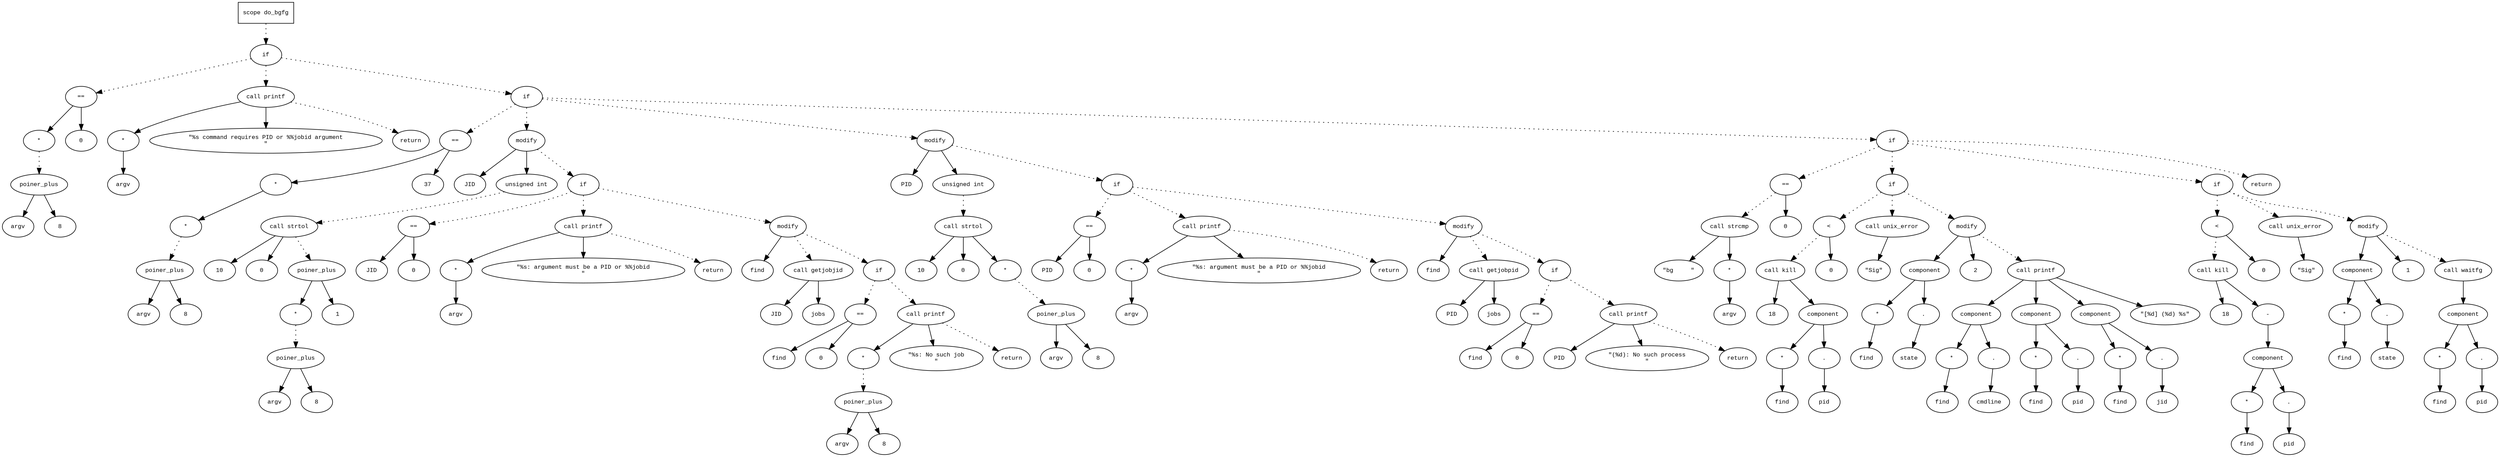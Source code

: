 digraph AST {
  graph [fontname="Times New Roman",fontsize=10];
  node  [fontname="Courier New",fontsize=10];
  edge  [fontname="Times New Roman",fontsize=10];

  node1 [label="scope do_bgfg",shape=box];
  node2 [label="if",shape=ellipse];
  node1 -> node2 [style=dotted];
  node3 [label="==",shape=ellipse];
  node4 [label="*",shape=ellipse];
  node5 [label="poiner_plus",shape=ellipse];
  node6 [label="argv",shape=ellipse];
  node5 -> node6;
  node7 [label="8",shape=ellipse];
  node5 -> node7;
  node4 -> node5 [style=dotted];
  node3 -> node4;
  node8 [label="0",shape=ellipse];
  node3 -> node8;
  node2 -> node3 [style=dotted];
  node9 [label="call printf",shape=ellipse];
  node10 [label="*",shape=ellipse];
  node11 [label="argv",shape=ellipse];
  node10 -> node11;
  node9 -> node10;
  node12 [label="\"%s command requires PID or %%jobid argument
\"",shape=ellipse];
  node9 -> node12;
  node2 -> node9 [style=dotted];
  node13 [label="return",shape=ellipse];
  node9 -> node13 [style=dotted];
  node14 [label="if",shape=ellipse];
  node2 -> node14 [style=dotted];
  node15 [label="==",shape=ellipse];
  node16 [label="*",shape=ellipse];
  node17 [label="*",shape=ellipse];
  node18 [label="poiner_plus",shape=ellipse];
  node19 [label="argv",shape=ellipse];
  node18 -> node19;
  node20 [label="8",shape=ellipse];
  node18 -> node20;
  node17 -> node18 [style=dotted];
  node16 -> node17;
  node15 -> node16;
  node21 [label="37",shape=ellipse];
  node15 -> node21;
  node14 -> node15 [style=dotted];
  node22 [label="modify",shape=ellipse];
  node23 [label="JID",shape=ellipse];
  node22 -> node23;
  node24 [label="unsigned int",shape=ellipse];
  node25 [label="call strtol",shape=ellipse];
  node26 [label="10",shape=ellipse];
  node25 -> node26;
  node27 [label="0",shape=ellipse];
  node25 -> node27;
  node28 [label="poiner_plus",shape=ellipse];
  node29 [label="*",shape=ellipse];
  node30 [label="poiner_plus",shape=ellipse];
  node31 [label="argv",shape=ellipse];
  node30 -> node31;
  node32 [label="8",shape=ellipse];
  node30 -> node32;
  node29 -> node30 [style=dotted];
  node28 -> node29;
  node33 [label="1",shape=ellipse];
  node28 -> node33;
  node25 -> node28 [style=dotted];
  node24 -> node25 [style=dotted];
  node22 -> node24;
  node14 -> node22 [style=dotted];
  node34 [label="if",shape=ellipse];
  node22 -> node34 [style=dotted];
  node35 [label="==",shape=ellipse];
  node36 [label="JID",shape=ellipse];
  node35 -> node36;
  node37 [label="0",shape=ellipse];
  node35 -> node37;
  node34 -> node35 [style=dotted];
  node38 [label="call printf",shape=ellipse];
  node39 [label="*",shape=ellipse];
  node40 [label="argv",shape=ellipse];
  node39 -> node40;
  node38 -> node39;
  node41 [label="\"%s: argument must be a PID or %%jobid
\"",shape=ellipse];
  node38 -> node41;
  node34 -> node38 [style=dotted];
  node42 [label="return",shape=ellipse];
  node38 -> node42 [style=dotted];
  node43 [label="modify",shape=ellipse];
  node44 [label="find",shape=ellipse];
  node43 -> node44;
  node45 [label="call getjobjid",shape=ellipse];
  node46 [label="JID",shape=ellipse];
  node45 -> node46;
  node47 [label="jobs",shape=ellipse];
  node45 -> node47;
  node43 -> node45 [style=dotted];
  node34 -> node43 [style=dotted];
  node48 [label="if",shape=ellipse];
  node43 -> node48 [style=dotted];
  node49 [label="==",shape=ellipse];
  node50 [label="find",shape=ellipse];
  node49 -> node50;
  node51 [label="0",shape=ellipse];
  node49 -> node51;
  node48 -> node49 [style=dotted];
  node52 [label="call printf",shape=ellipse];
  node53 [label="*",shape=ellipse];
  node54 [label="poiner_plus",shape=ellipse];
  node55 [label="argv",shape=ellipse];
  node54 -> node55;
  node56 [label="8",shape=ellipse];
  node54 -> node56;
  node53 -> node54 [style=dotted];
  node52 -> node53;
  node57 [label="\"%s: No such job
\"",shape=ellipse];
  node52 -> node57;
  node48 -> node52 [style=dotted];
  node58 [label="return",shape=ellipse];
  node52 -> node58 [style=dotted];
  node59 [label="modify",shape=ellipse];
  node60 [label="PID",shape=ellipse];
  node59 -> node60;
  node61 [label="unsigned int",shape=ellipse];
  node62 [label="call strtol",shape=ellipse];
  node63 [label="10",shape=ellipse];
  node62 -> node63;
  node64 [label="0",shape=ellipse];
  node62 -> node64;
  node65 [label="*",shape=ellipse];
  node66 [label="poiner_plus",shape=ellipse];
  node67 [label="argv",shape=ellipse];
  node66 -> node67;
  node68 [label="8",shape=ellipse];
  node66 -> node68;
  node65 -> node66 [style=dotted];
  node62 -> node65;
  node61 -> node62 [style=dotted];
  node59 -> node61;
  node14 -> node59 [style=dotted];
  node69 [label="if",shape=ellipse];
  node59 -> node69 [style=dotted];
  node70 [label="==",shape=ellipse];
  node71 [label="PID",shape=ellipse];
  node70 -> node71;
  node72 [label="0",shape=ellipse];
  node70 -> node72;
  node69 -> node70 [style=dotted];
  node73 [label="call printf",shape=ellipse];
  node74 [label="*",shape=ellipse];
  node75 [label="argv",shape=ellipse];
  node74 -> node75;
  node73 -> node74;
  node76 [label="\"%s: argument must be a PID or %%jobid
\"",shape=ellipse];
  node73 -> node76;
  node69 -> node73 [style=dotted];
  node77 [label="return",shape=ellipse];
  node73 -> node77 [style=dotted];
  node78 [label="modify",shape=ellipse];
  node79 [label="find",shape=ellipse];
  node78 -> node79;
  node80 [label="call getjobpid",shape=ellipse];
  node81 [label="PID",shape=ellipse];
  node80 -> node81;
  node82 [label="jobs",shape=ellipse];
  node80 -> node82;
  node78 -> node80 [style=dotted];
  node69 -> node78 [style=dotted];
  node83 [label="if",shape=ellipse];
  node78 -> node83 [style=dotted];
  node84 [label="==",shape=ellipse];
  node85 [label="find",shape=ellipse];
  node84 -> node85;
  node86 [label="0",shape=ellipse];
  node84 -> node86;
  node83 -> node84 [style=dotted];
  node87 [label="call printf",shape=ellipse];
  node88 [label="PID",shape=ellipse];
  node87 -> node88;
  node89 [label="\"(%d): No such process
\"",shape=ellipse];
  node87 -> node89;
  node83 -> node87 [style=dotted];
  node90 [label="return",shape=ellipse];
  node87 -> node90 [style=dotted];
  node91 [label="if",shape=ellipse];
  node14 -> node91 [style=dotted];
  node92 [label="==",shape=ellipse];
  node93 [label="call strcmp",shape=ellipse];
  node94 [label="\"bg     \"",shape=ellipse];
  node93 -> node94;
  node95 [label="*",shape=ellipse];
  node96 [label="argv",shape=ellipse];
  node95 -> node96;
  node93 -> node95;
  node92 -> node93 [style=dotted];
  node97 [label="0",shape=ellipse];
  node92 -> node97;
  node91 -> node92 [style=dotted];
  node98 [label="if",shape=ellipse];
  node91 -> node98 [style=dotted];
  node99 [label="<",shape=ellipse];
  node100 [label="call kill",shape=ellipse];
  node101 [label="18",shape=ellipse];
  node100 -> node101;
  node102 [label="component",shape=ellipse];
  node100 -> node102;
  node103 [label="*",shape=ellipse];
  node104 [label="find",shape=ellipse];
  node103 -> node104;
  node102 -> node103;
  node105 [label=".",shape=ellipse];
  node102 -> node105;
  node106 [label="pid",shape=ellipse];
  node105 -> node106;
  node99 -> node100 [style=dotted];
  node107 [label="0",shape=ellipse];
  node99 -> node107;
  node98 -> node99 [style=dotted];
  node108 [label="call unix_error",shape=ellipse];
  node109 [label="\"Sig\"",shape=ellipse];
  node108 -> node109;
  node98 -> node108 [style=dotted];
  node110 [label="modify",shape=ellipse];
  node111 [label="component",shape=ellipse];
  node110 -> node111;
  node112 [label="*",shape=ellipse];
  node113 [label="find",shape=ellipse];
  node112 -> node113;
  node111 -> node112;
  node114 [label=".",shape=ellipse];
  node111 -> node114;
  node115 [label="state",shape=ellipse];
  node114 -> node115;
  node116 [label="2",shape=ellipse];
  node110 -> node116;
  node98 -> node110 [style=dotted];
  node117 [label="call printf",shape=ellipse];
  node118 [label="component",shape=ellipse];
  node117 -> node118;
  node119 [label="*",shape=ellipse];
  node120 [label="find",shape=ellipse];
  node119 -> node120;
  node118 -> node119;
  node121 [label=".",shape=ellipse];
  node118 -> node121;
  node122 [label="cmdline",shape=ellipse];
  node121 -> node122;
  node123 [label="component",shape=ellipse];
  node117 -> node123;
  node124 [label="*",shape=ellipse];
  node125 [label="find",shape=ellipse];
  node124 -> node125;
  node123 -> node124;
  node126 [label=".",shape=ellipse];
  node123 -> node126;
  node127 [label="pid",shape=ellipse];
  node126 -> node127;
  node128 [label="component",shape=ellipse];
  node117 -> node128;
  node129 [label="*",shape=ellipse];
  node130 [label="find",shape=ellipse];
  node129 -> node130;
  node128 -> node129;
  node131 [label=".",shape=ellipse];
  node128 -> node131;
  node132 [label="jid",shape=ellipse];
  node131 -> node132;
  node133 [label="\"[%d] (%d) %s\"",shape=ellipse];
  node117 -> node133;
  node110 -> node117 [style=dotted];
  node134 [label="if",shape=ellipse];
  node91 -> node134 [style=dotted];
  node135 [label="<",shape=ellipse];
  node136 [label="call kill",shape=ellipse];
  node137 [label="18",shape=ellipse];
  node136 -> node137;
  node138 [label="-",shape=ellipse];
  node139 [label="component",shape=ellipse];
  node138 -> node139;
  node140 [label="*",shape=ellipse];
  node141 [label="find",shape=ellipse];
  node140 -> node141;
  node139 -> node140;
  node142 [label=".",shape=ellipse];
  node139 -> node142;
  node143 [label="pid",shape=ellipse];
  node142 -> node143;
  node136 -> node138;
  node135 -> node136 [style=dotted];
  node144 [label="0",shape=ellipse];
  node135 -> node144;
  node134 -> node135 [style=dotted];
  node145 [label="call unix_error",shape=ellipse];
  node146 [label="\"Sig\"",shape=ellipse];
  node145 -> node146;
  node134 -> node145 [style=dotted];
  node147 [label="modify",shape=ellipse];
  node148 [label="component",shape=ellipse];
  node147 -> node148;
  node149 [label="*",shape=ellipse];
  node150 [label="find",shape=ellipse];
  node149 -> node150;
  node148 -> node149;
  node151 [label=".",shape=ellipse];
  node148 -> node151;
  node152 [label="state",shape=ellipse];
  node151 -> node152;
  node153 [label="1",shape=ellipse];
  node147 -> node153;
  node134 -> node147 [style=dotted];
  node154 [label="call waitfg",shape=ellipse];
  node155 [label="component",shape=ellipse];
  node154 -> node155;
  node156 [label="*",shape=ellipse];
  node157 [label="find",shape=ellipse];
  node156 -> node157;
  node155 -> node156;
  node158 [label=".",shape=ellipse];
  node155 -> node158;
  node159 [label="pid",shape=ellipse];
  node158 -> node159;
  node147 -> node154 [style=dotted];
  node160 [label="return",shape=ellipse];
  node91 -> node160 [style=dotted];
} 